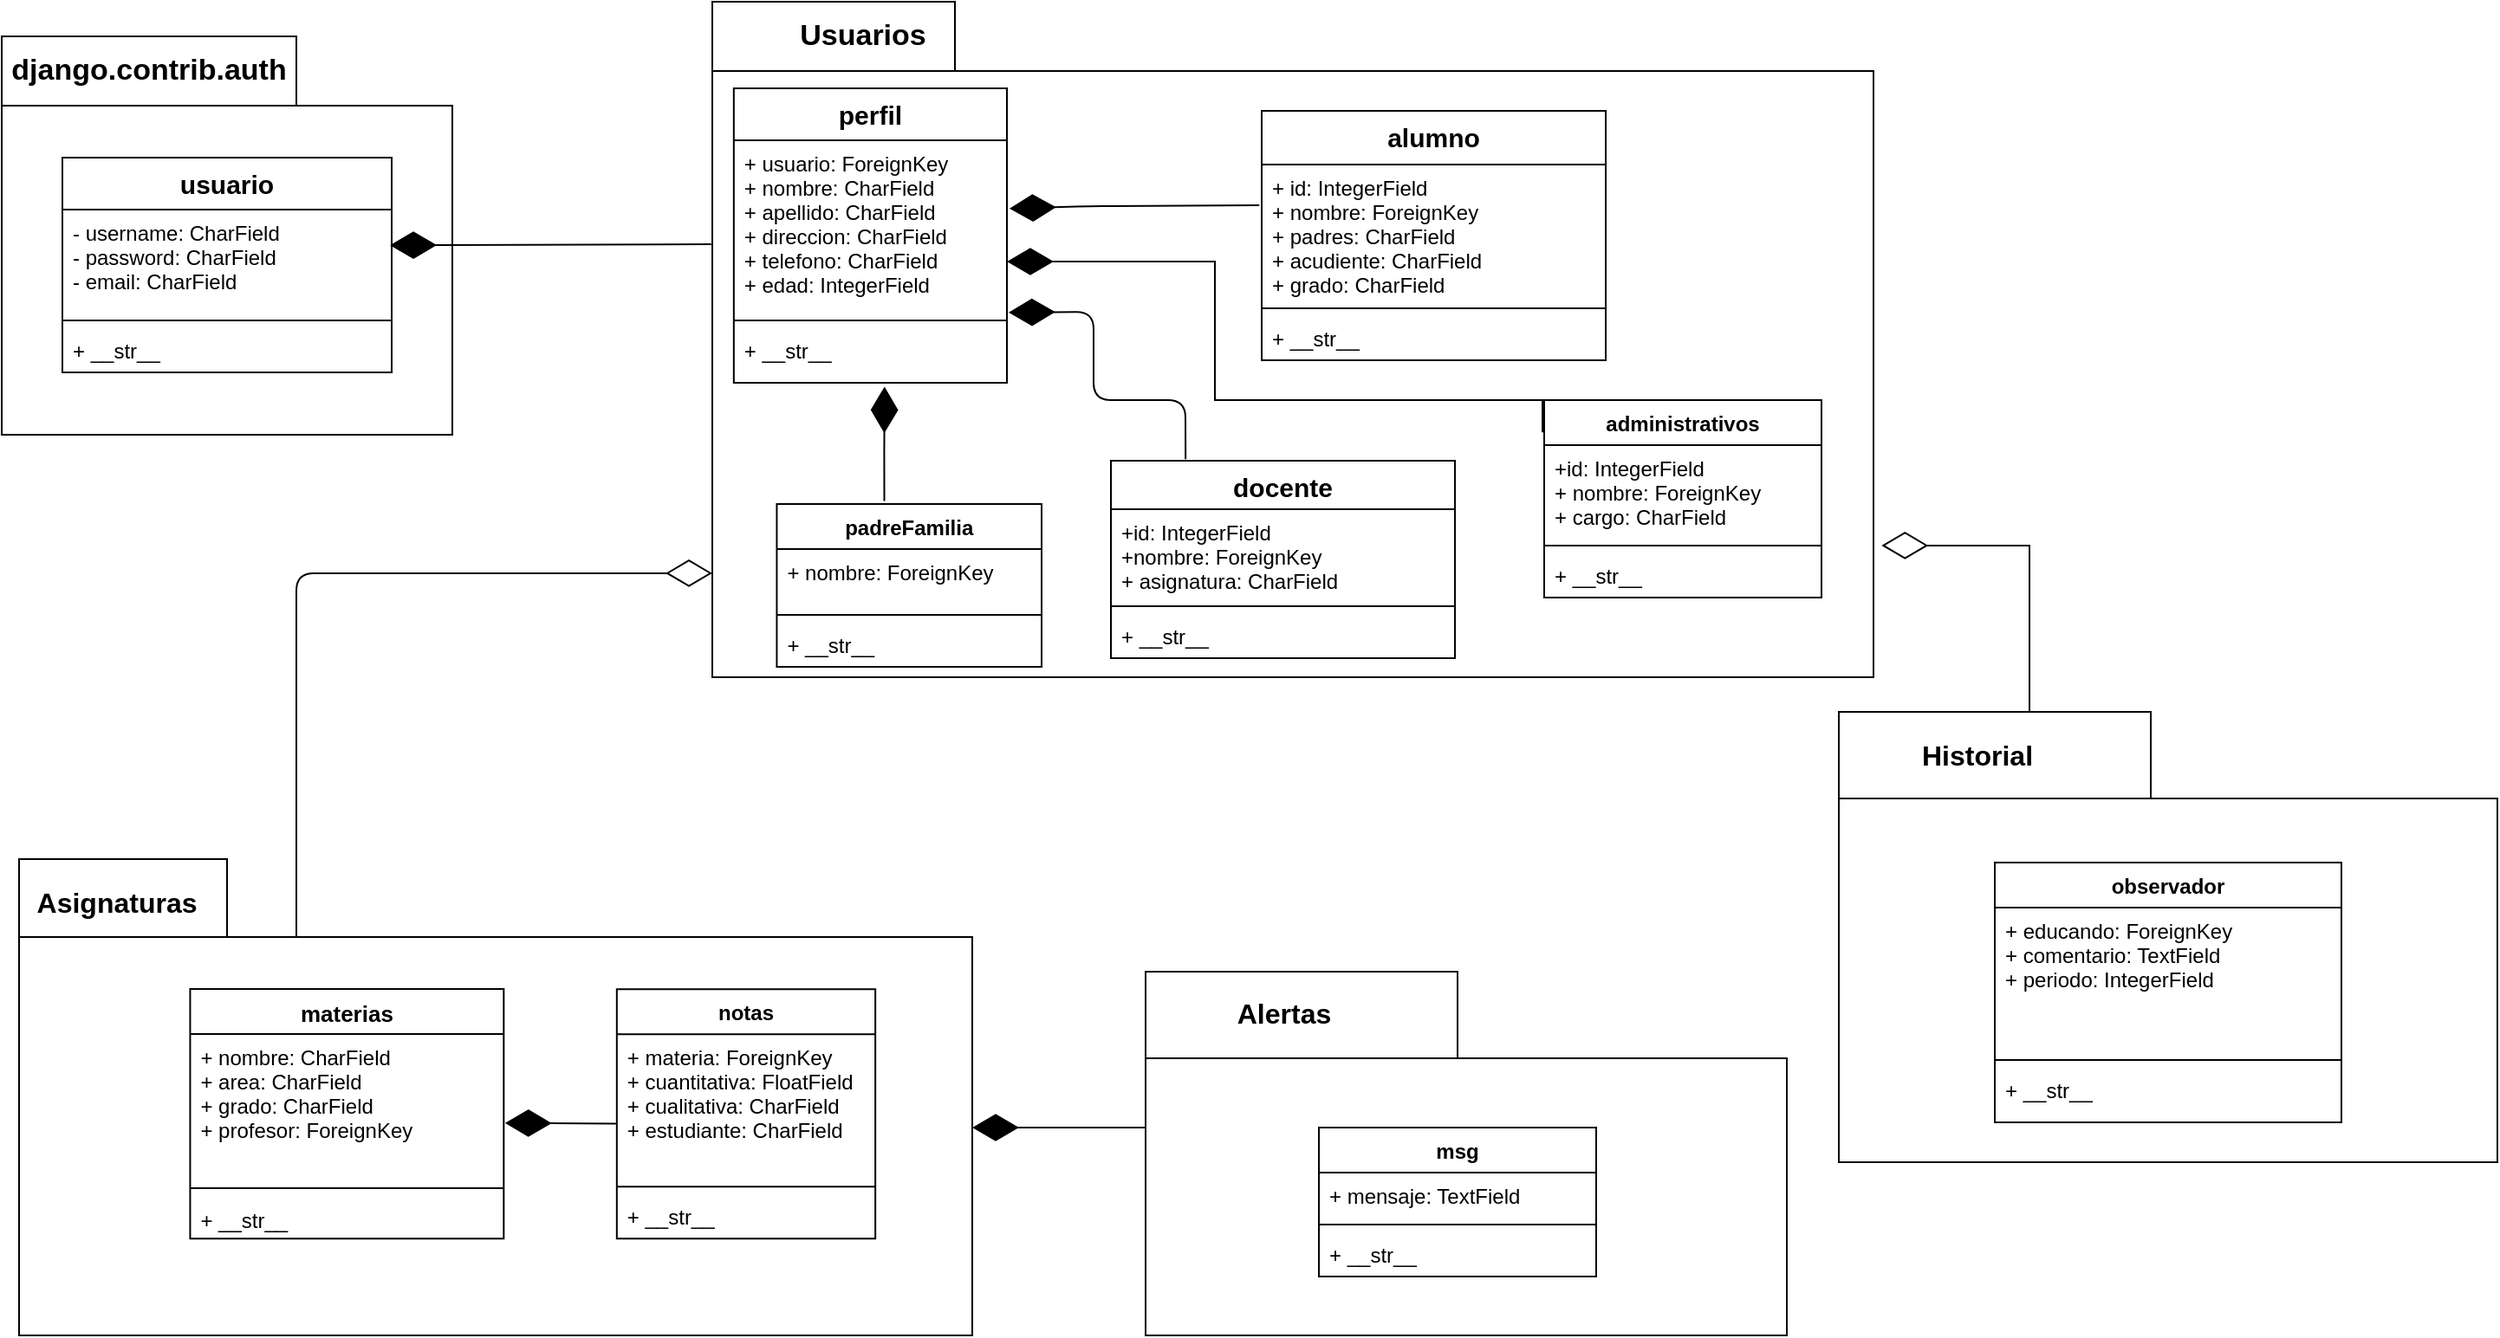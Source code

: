 <mxfile>
    <diagram id="-8NWkFbTctjerC9u7evy" name="Página-1">
        <mxGraphModel dx="492" dy="225" grid="1" gridSize="10" guides="1" tooltips="1" connect="1" arrows="1" fold="1" page="1" pageScale="1" pageWidth="827" pageHeight="1169" math="0" shadow="0">
            <root>
                <mxCell id="0"/>
                <mxCell id="1" parent="0"/>
                <mxCell id="IKMS28P7SB1SvwKWcjxu-27" value="" style="group" parent="1" vertex="1" connectable="0">
                    <mxGeometry x="70" y="110" width="260" height="230" as="geometry"/>
                </mxCell>
                <mxCell id="IKMS28P7SB1SvwKWcjxu-1" value="" style="shape=folder;fontStyle=1;spacingTop=10;tabWidth=170;tabHeight=40;tabPosition=left;html=1;" parent="IKMS28P7SB1SvwKWcjxu-27" vertex="1">
                    <mxGeometry width="260" height="230" as="geometry"/>
                </mxCell>
                <mxCell id="IKMS28P7SB1SvwKWcjxu-2" value="django.contrib.auth" style="text;html=1;strokeColor=none;fillColor=none;align=center;verticalAlign=middle;whiteSpace=wrap;rounded=0;fontSize=17;fontStyle=1" parent="IKMS28P7SB1SvwKWcjxu-27" vertex="1">
                    <mxGeometry x="10" y="10" width="150" height="20" as="geometry"/>
                </mxCell>
                <mxCell id="IKMS28P7SB1SvwKWcjxu-3" value="usuario" style="swimlane;fontStyle=1;align=center;verticalAlign=top;childLayout=stackLayout;horizontal=1;startSize=30;horizontalStack=0;resizeParent=1;resizeParentMax=0;resizeLast=0;collapsible=1;marginBottom=0;fontSize=15;" parent="IKMS28P7SB1SvwKWcjxu-27" vertex="1">
                    <mxGeometry x="35" y="70" width="190" height="124" as="geometry"/>
                </mxCell>
                <mxCell id="IKMS28P7SB1SvwKWcjxu-4" value="- username: CharField&#10;- password: CharField&#10;- email: CharField" style="text;strokeColor=none;fillColor=none;align=left;verticalAlign=top;spacingLeft=4;spacingRight=4;overflow=hidden;rotatable=0;points=[[0,0.5],[1,0.5]];portConstraint=eastwest;" parent="IKMS28P7SB1SvwKWcjxu-3" vertex="1">
                    <mxGeometry y="30" width="190" height="60" as="geometry"/>
                </mxCell>
                <mxCell id="IKMS28P7SB1SvwKWcjxu-5" value="" style="line;strokeWidth=1;fillColor=none;align=left;verticalAlign=middle;spacingTop=-1;spacingLeft=3;spacingRight=3;rotatable=0;labelPosition=right;points=[];portConstraint=eastwest;" parent="IKMS28P7SB1SvwKWcjxu-3" vertex="1">
                    <mxGeometry y="90" width="190" height="8" as="geometry"/>
                </mxCell>
                <mxCell id="IKMS28P7SB1SvwKWcjxu-6" value="+ __str__" style="text;strokeColor=none;fillColor=none;align=left;verticalAlign=top;spacingLeft=4;spacingRight=4;overflow=hidden;rotatable=0;points=[[0,0.5],[1,0.5]];portConstraint=eastwest;" parent="IKMS28P7SB1SvwKWcjxu-3" vertex="1">
                    <mxGeometry y="98" width="190" height="26" as="geometry"/>
                </mxCell>
                <mxCell id="IKMS28P7SB1SvwKWcjxu-28" value="" style="endArrow=diamondThin;endFill=1;endSize=24;html=1;fontSize=17;entryX=0.995;entryY=0.343;entryDx=0;entryDy=0;entryPerimeter=0;exitX=-0.001;exitY=0.359;exitDx=0;exitDy=0;exitPerimeter=0;" parent="1" source="IKMS28P7SB1SvwKWcjxu-7" target="IKMS28P7SB1SvwKWcjxu-4" edge="1">
                    <mxGeometry width="160" relative="1" as="geometry">
                        <mxPoint x="470" y="231" as="sourcePoint"/>
                        <mxPoint x="380" y="230" as="targetPoint"/>
                    </mxGeometry>
                </mxCell>
                <mxCell id="IKMS28P7SB1SvwKWcjxu-33" value="" style="group" parent="1" vertex="1" connectable="0">
                    <mxGeometry x="80" y="585" width="550" height="275" as="geometry"/>
                </mxCell>
                <mxCell id="IKMS28P7SB1SvwKWcjxu-34" value="" style="shape=folder;fontStyle=1;spacingTop=10;tabWidth=120;tabHeight=45;tabPosition=left;html=1;fontSize=17;" parent="IKMS28P7SB1SvwKWcjxu-33" vertex="1">
                    <mxGeometry width="550" height="275.0" as="geometry"/>
                </mxCell>
                <mxCell id="IKMS28P7SB1SvwKWcjxu-35" value="&lt;font style=&quot;font-size: 16px&quot;&gt;Asignaturas&lt;/font&gt;" style="text;html=1;strokeColor=none;fillColor=none;align=center;verticalAlign=middle;whiteSpace=wrap;rounded=0;fontSize=17;fontStyle=1" parent="IKMS28P7SB1SvwKWcjxu-33" vertex="1">
                    <mxGeometry x="0.0" y="14.995" width="112.821" height="22" as="geometry"/>
                </mxCell>
                <mxCell id="URBGPyLyDd7En4laUWbx-1" value="materias" style="swimlane;fontStyle=1;align=center;verticalAlign=top;childLayout=stackLayout;horizontal=1;startSize=26;horizontalStack=0;resizeParent=1;resizeParentMax=0;resizeLast=0;collapsible=1;marginBottom=0;fontSize=13;" parent="IKMS28P7SB1SvwKWcjxu-33" vertex="1">
                    <mxGeometry x="98.72" y="75" width="180.941" height="144.16" as="geometry"/>
                </mxCell>
                <mxCell id="URBGPyLyDd7En4laUWbx-2" value="+ nombre: CharField &#10;+ area: CharField&#10;+ grado: CharField&#10;+ profesor: ForeignKey" style="text;strokeColor=none;fillColor=none;align=left;verticalAlign=top;spacingLeft=4;spacingRight=4;overflow=hidden;rotatable=0;points=[[0,0.5],[1,0.5]];portConstraint=eastwest;" parent="URBGPyLyDd7En4laUWbx-1" vertex="1">
                    <mxGeometry y="26" width="180.941" height="84" as="geometry"/>
                </mxCell>
                <mxCell id="URBGPyLyDd7En4laUWbx-3" value="" style="line;strokeWidth=1;fillColor=none;align=left;verticalAlign=middle;spacingTop=-1;spacingLeft=3;spacingRight=3;rotatable=0;labelPosition=right;points=[];portConstraint=eastwest;" parent="URBGPyLyDd7En4laUWbx-1" vertex="1">
                    <mxGeometry y="110" width="180.941" height="10" as="geometry"/>
                </mxCell>
                <mxCell id="URBGPyLyDd7En4laUWbx-4" value="+ __str__" style="text;strokeColor=none;fillColor=none;align=left;verticalAlign=top;spacingLeft=4;spacingRight=4;overflow=hidden;rotatable=0;points=[[0,0.5],[1,0.5]];portConstraint=eastwest;" parent="URBGPyLyDd7En4laUWbx-1" vertex="1">
                    <mxGeometry y="120" width="180.941" height="24.16" as="geometry"/>
                </mxCell>
                <mxCell id="kD1UvT_tuJI7vPogcPwG-1" value="notas" style="swimlane;fontStyle=1;align=center;verticalAlign=top;childLayout=stackLayout;horizontal=1;startSize=26;horizontalStack=0;resizeParent=1;resizeParentMax=0;resizeLast=0;collapsible=1;marginBottom=0;" parent="IKMS28P7SB1SvwKWcjxu-33" vertex="1">
                    <mxGeometry x="344.915" y="75.16" width="149.153" height="144" as="geometry"/>
                </mxCell>
                <mxCell id="kD1UvT_tuJI7vPogcPwG-2" value="+ materia: ForeignKey&#10;+ cuantitativa: FloatField&#10;+ cualitativa: CharField&#10;+ estudiante: CharField" style="text;strokeColor=none;fillColor=none;align=left;verticalAlign=top;spacingLeft=4;spacingRight=4;overflow=hidden;rotatable=0;points=[[0,0.5],[1,0.5]];portConstraint=eastwest;" parent="kD1UvT_tuJI7vPogcPwG-1" vertex="1">
                    <mxGeometry y="26" width="149.153" height="84" as="geometry"/>
                </mxCell>
                <mxCell id="kD1UvT_tuJI7vPogcPwG-3" value="" style="line;strokeWidth=1;fillColor=none;align=left;verticalAlign=middle;spacingTop=-1;spacingLeft=3;spacingRight=3;rotatable=0;labelPosition=right;points=[];portConstraint=eastwest;" parent="kD1UvT_tuJI7vPogcPwG-1" vertex="1">
                    <mxGeometry y="110" width="149.153" height="8" as="geometry"/>
                </mxCell>
                <mxCell id="kD1UvT_tuJI7vPogcPwG-4" value="+ __str__" style="text;strokeColor=none;fillColor=none;align=left;verticalAlign=top;spacingLeft=4;spacingRight=4;overflow=hidden;rotatable=0;points=[[0,0.5],[1,0.5]];portConstraint=eastwest;" parent="kD1UvT_tuJI7vPogcPwG-1" vertex="1">
                    <mxGeometry y="118" width="149.153" height="26" as="geometry"/>
                </mxCell>
                <mxCell id="9JWD9ICUdN62RAVIAEHX-1" value="" style="endArrow=diamondThin;endFill=1;endSize=24;html=1;rounded=0;entryX=1.004;entryY=0.612;entryDx=0;entryDy=0;entryPerimeter=0;exitX=-0.003;exitY=0.614;exitDx=0;exitDy=0;exitPerimeter=0;" parent="IKMS28P7SB1SvwKWcjxu-33" source="kD1UvT_tuJI7vPogcPwG-2" target="URBGPyLyDd7En4laUWbx-2" edge="1">
                    <mxGeometry width="160" relative="1" as="geometry">
                        <mxPoint x="340" y="152" as="sourcePoint"/>
                        <mxPoint x="710" y="35" as="targetPoint"/>
                    </mxGeometry>
                </mxCell>
                <mxCell id="IKMS28P7SB1SvwKWcjxu-37" value="" style="endArrow=diamondThin;endFill=0;endSize=24;html=1;fontSize=17;entryX=0;entryY=0.846;entryDx=0;entryDy=0;entryPerimeter=0;" parent="1" target="IKMS28P7SB1SvwKWcjxu-7" edge="1">
                    <mxGeometry width="160" relative="1" as="geometry">
                        <mxPoint x="240" y="630" as="sourcePoint"/>
                        <mxPoint x="390" y="500" as="targetPoint"/>
                        <Array as="points">
                            <mxPoint x="240" y="420"/>
                        </Array>
                    </mxGeometry>
                </mxCell>
                <mxCell id="kD1UvT_tuJI7vPogcPwG-5" value="" style="shape=folder;fontStyle=1;spacingTop=10;tabWidth=180;tabHeight=50;tabPosition=left;html=1;" parent="1" vertex="1">
                    <mxGeometry x="1130" y="500" width="380" height="260" as="geometry"/>
                </mxCell>
                <mxCell id="kD1UvT_tuJI7vPogcPwG-6" value="Historial" style="text;html=1;strokeColor=none;fillColor=none;align=center;verticalAlign=middle;whiteSpace=wrap;rounded=0;fontSize=16;fontStyle=1" parent="1" vertex="1">
                    <mxGeometry x="1180" y="510" width="60" height="30" as="geometry"/>
                </mxCell>
                <mxCell id="kD1UvT_tuJI7vPogcPwG-7" value="observador" style="swimlane;fontStyle=1;align=center;verticalAlign=top;childLayout=stackLayout;horizontal=1;startSize=26;horizontalStack=0;resizeParent=1;resizeParentMax=0;resizeLast=0;collapsible=1;marginBottom=0;fontSize=12;" parent="1" vertex="1">
                    <mxGeometry x="1220" y="587" width="200" height="150" as="geometry"/>
                </mxCell>
                <mxCell id="kD1UvT_tuJI7vPogcPwG-8" value="+ educando: ForeignKey&#10;+ comentario: TextField&#10;+ periodo: IntegerField" style="text;strokeColor=none;fillColor=none;align=left;verticalAlign=top;spacingLeft=4;spacingRight=4;overflow=hidden;rotatable=0;points=[[0,0.5],[1,0.5]];portConstraint=eastwest;fontSize=12;" parent="kD1UvT_tuJI7vPogcPwG-7" vertex="1">
                    <mxGeometry y="26" width="200" height="84" as="geometry"/>
                </mxCell>
                <mxCell id="kD1UvT_tuJI7vPogcPwG-9" value="" style="line;strokeWidth=1;fillColor=none;align=left;verticalAlign=middle;spacingTop=-1;spacingLeft=3;spacingRight=3;rotatable=0;labelPosition=right;points=[];portConstraint=eastwest;fontSize=16;" parent="kD1UvT_tuJI7vPogcPwG-7" vertex="1">
                    <mxGeometry y="110" width="200" height="8" as="geometry"/>
                </mxCell>
                <mxCell id="kD1UvT_tuJI7vPogcPwG-10" value="+ __str__" style="text;strokeColor=none;fillColor=none;align=left;verticalAlign=top;spacingLeft=4;spacingRight=4;overflow=hidden;rotatable=0;points=[[0,0.5],[1,0.5]];portConstraint=eastwest;fontSize=12;" parent="kD1UvT_tuJI7vPogcPwG-7" vertex="1">
                    <mxGeometry y="118" width="200" height="32" as="geometry"/>
                </mxCell>
                <mxCell id="kD1UvT_tuJI7vPogcPwG-12" value="" style="endArrow=diamondThin;endFill=0;endSize=24;html=1;rounded=0;fontSize=16;edgeStyle=orthogonalEdgeStyle;exitX=0;exitY=0;exitDx=180;exitDy=0;exitPerimeter=0;entryX=1.007;entryY=0.805;entryDx=0;entryDy=0;entryPerimeter=0;" parent="1" source="kD1UvT_tuJI7vPogcPwG-5" target="IKMS28P7SB1SvwKWcjxu-7" edge="1">
                    <mxGeometry width="160" relative="1" as="geometry">
                        <mxPoint x="1230" y="420" as="sourcePoint"/>
                        <mxPoint x="1010" y="390" as="targetPoint"/>
                        <Array as="points">
                            <mxPoint x="1240" y="404"/>
                        </Array>
                    </mxGeometry>
                </mxCell>
                <mxCell id="zmOAIjBvkFk80DA4qa9m-2" value="" style="shape=folder;fontStyle=1;spacingTop=10;tabWidth=180;tabHeight=50;tabPosition=left;html=1;" parent="1" vertex="1">
                    <mxGeometry x="730" y="650" width="370" height="210" as="geometry"/>
                </mxCell>
                <mxCell id="zmOAIjBvkFk80DA4qa9m-3" value="&lt;font style=&quot;font-size: 16px&quot;&gt;&lt;b&gt;Alertas&lt;/b&gt;&lt;/font&gt;" style="text;html=1;strokeColor=none;fillColor=none;align=center;verticalAlign=middle;whiteSpace=wrap;rounded=0;fontSize=17;" parent="1" vertex="1">
                    <mxGeometry x="780" y="660" width="60" height="30" as="geometry"/>
                </mxCell>
                <mxCell id="7K9MtfhFR6tgaj340RUg-7" value="msg" style="swimlane;fontStyle=1;align=center;verticalAlign=top;childLayout=stackLayout;horizontal=1;startSize=26;horizontalStack=0;resizeParent=1;resizeParentMax=0;resizeLast=0;collapsible=1;marginBottom=0;" parent="1" vertex="1">
                    <mxGeometry x="830" y="740" width="160" height="86" as="geometry"/>
                </mxCell>
                <mxCell id="7K9MtfhFR6tgaj340RUg-8" value="+ mensaje: TextField" style="text;strokeColor=none;fillColor=none;align=left;verticalAlign=top;spacingLeft=4;spacingRight=4;overflow=hidden;rotatable=0;points=[[0,0.5],[1,0.5]];portConstraint=eastwest;" parent="7K9MtfhFR6tgaj340RUg-7" vertex="1">
                    <mxGeometry y="26" width="160" height="26" as="geometry"/>
                </mxCell>
                <mxCell id="7K9MtfhFR6tgaj340RUg-9" value="" style="line;strokeWidth=1;fillColor=none;align=left;verticalAlign=middle;spacingTop=-1;spacingLeft=3;spacingRight=3;rotatable=0;labelPosition=right;points=[];portConstraint=eastwest;" parent="7K9MtfhFR6tgaj340RUg-7" vertex="1">
                    <mxGeometry y="52" width="160" height="8" as="geometry"/>
                </mxCell>
                <mxCell id="7K9MtfhFR6tgaj340RUg-10" value="+ __str__" style="text;strokeColor=none;fillColor=none;align=left;verticalAlign=top;spacingLeft=4;spacingRight=4;overflow=hidden;rotatable=0;points=[[0,0.5],[1,0.5]];portConstraint=eastwest;" parent="7K9MtfhFR6tgaj340RUg-7" vertex="1">
                    <mxGeometry y="60" width="160" height="26" as="geometry"/>
                </mxCell>
                <mxCell id="IKMS28P7SB1SvwKWcjxu-26" value="" style="group" parent="1" vertex="1" connectable="0">
                    <mxGeometry x="480" y="90" width="670" height="390" as="geometry"/>
                </mxCell>
                <mxCell id="IKMS28P7SB1SvwKWcjxu-7" value="" style="shape=folder;fontStyle=1;spacingTop=10;tabWidth=140;tabHeight=40;tabPosition=left;html=1;fontSize=17;" parent="IKMS28P7SB1SvwKWcjxu-26" vertex="1">
                    <mxGeometry width="670" height="390" as="geometry"/>
                </mxCell>
                <mxCell id="IKMS28P7SB1SvwKWcjxu-8" value="Usuarios" style="text;html=1;strokeColor=none;fillColor=none;align=center;verticalAlign=middle;whiteSpace=wrap;rounded=0;fontSize=17;fontStyle=1" parent="IKMS28P7SB1SvwKWcjxu-26" vertex="1">
                    <mxGeometry x="62.037" y="10" width="49.63" height="20" as="geometry"/>
                </mxCell>
                <mxCell id="IKMS28P7SB1SvwKWcjxu-10" value="perfil" style="swimlane;fontStyle=1;align=center;verticalAlign=top;childLayout=stackLayout;horizontal=1;startSize=30;horizontalStack=0;resizeParent=1;resizeParentMax=0;resizeLast=0;collapsible=1;marginBottom=0;fontSize=15;" parent="IKMS28P7SB1SvwKWcjxu-26" vertex="1">
                    <mxGeometry x="12.41" y="50" width="157.59" height="170" as="geometry">
                        <mxRectangle x="410" y="320" width="70" height="30" as="alternateBounds"/>
                    </mxGeometry>
                </mxCell>
                <mxCell id="IKMS28P7SB1SvwKWcjxu-11" value="+ usuario: ForeignKey&#10;+ nombre: CharField&#10;+ apellido: CharField&#10;+ direccion: CharField&#10;+ telefono: CharField&#10;+ edad: IntegerField" style="text;strokeColor=none;fillColor=none;align=left;verticalAlign=top;spacingLeft=4;spacingRight=4;overflow=hidden;rotatable=0;points=[[0,0.5],[1,0.5]];portConstraint=eastwest;" parent="IKMS28P7SB1SvwKWcjxu-10" vertex="1">
                    <mxGeometry y="30" width="157.59" height="100" as="geometry"/>
                </mxCell>
                <mxCell id="IKMS28P7SB1SvwKWcjxu-12" value="" style="line;strokeWidth=1;fillColor=none;align=left;verticalAlign=middle;spacingTop=-1;spacingLeft=3;spacingRight=3;rotatable=0;labelPosition=right;points=[];portConstraint=eastwest;" parent="IKMS28P7SB1SvwKWcjxu-10" vertex="1">
                    <mxGeometry y="130" width="157.59" height="8" as="geometry"/>
                </mxCell>
                <mxCell id="IKMS28P7SB1SvwKWcjxu-13" value="+ __str__" style="text;strokeColor=none;fillColor=none;align=left;verticalAlign=top;spacingLeft=4;spacingRight=4;overflow=hidden;rotatable=0;points=[[0,0.5],[1,0.5]];portConstraint=eastwest;" parent="IKMS28P7SB1SvwKWcjxu-10" vertex="1">
                    <mxGeometry y="138" width="157.59" height="32" as="geometry"/>
                </mxCell>
                <mxCell id="IKMS28P7SB1SvwKWcjxu-14" value="alumno" style="swimlane;fontStyle=1;align=center;verticalAlign=top;childLayout=stackLayout;horizontal=1;startSize=31;horizontalStack=0;resizeParent=1;resizeParentMax=0;resizeLast=0;collapsible=1;marginBottom=0;fontSize=15;" parent="IKMS28P7SB1SvwKWcjxu-26" vertex="1">
                    <mxGeometry x="317.003" y="63" width="198.519" height="144" as="geometry"/>
                </mxCell>
                <mxCell id="IKMS28P7SB1SvwKWcjxu-15" value="+ id: IntegerField&#10;+ nombre: ForeignKey&#10;+ padres: CharField&#10;+ acudiente: CharField&#10;+ grado: CharField" style="text;strokeColor=none;fillColor=none;align=left;verticalAlign=top;spacingLeft=4;spacingRight=4;overflow=hidden;rotatable=0;points=[[0,0.5],[1,0.5]];portConstraint=eastwest;" parent="IKMS28P7SB1SvwKWcjxu-14" vertex="1">
                    <mxGeometry y="31" width="198.519" height="79" as="geometry"/>
                </mxCell>
                <mxCell id="IKMS28P7SB1SvwKWcjxu-16" value="" style="line;strokeWidth=1;fillColor=none;align=left;verticalAlign=middle;spacingTop=-1;spacingLeft=3;spacingRight=3;rotatable=0;labelPosition=right;points=[];portConstraint=eastwest;" parent="IKMS28P7SB1SvwKWcjxu-14" vertex="1">
                    <mxGeometry y="110" width="198.519" height="8" as="geometry"/>
                </mxCell>
                <mxCell id="IKMS28P7SB1SvwKWcjxu-17" value="+ __str__" style="text;strokeColor=none;fillColor=none;align=left;verticalAlign=top;spacingLeft=4;spacingRight=4;overflow=hidden;rotatable=0;points=[[0,0.5],[1,0.5]];portConstraint=eastwest;" parent="IKMS28P7SB1SvwKWcjxu-14" vertex="1">
                    <mxGeometry y="118" width="198.519" height="26" as="geometry"/>
                </mxCell>
                <mxCell id="IKMS28P7SB1SvwKWcjxu-24" value="" style="endArrow=diamondThin;endFill=1;endSize=24;html=1;fontSize=17;exitX=-0.007;exitY=0.298;exitDx=0;exitDy=0;exitPerimeter=0;entryX=1.009;entryY=0.394;entryDx=0;entryDy=0;entryPerimeter=0;" parent="IKMS28P7SB1SvwKWcjxu-26" source="IKMS28P7SB1SvwKWcjxu-15" target="IKMS28P7SB1SvwKWcjxu-11" edge="1">
                    <mxGeometry width="160" relative="1" as="geometry">
                        <mxPoint x="24.815" y="320" as="sourcePoint"/>
                        <mxPoint x="200" y="118" as="targetPoint"/>
                        <Array as="points">
                            <mxPoint x="220" y="118"/>
                        </Array>
                    </mxGeometry>
                </mxCell>
                <mxCell id="IKMS28P7SB1SvwKWcjxu-25" value="" style="endArrow=diamondThin;endFill=1;endSize=24;html=1;fontSize=17;exitX=0.217;exitY=-0.008;exitDx=0;exitDy=0;exitPerimeter=0;entryX=1.006;entryY=0.994;entryDx=0;entryDy=0;entryPerimeter=0;" parent="IKMS28P7SB1SvwKWcjxu-26" source="IKMS28P7SB1SvwKWcjxu-19" target="IKMS28P7SB1SvwKWcjxu-11" edge="1">
                    <mxGeometry width="160" relative="1" as="geometry">
                        <mxPoint x="366.019" y="250" as="sourcePoint"/>
                        <mxPoint x="200" y="179" as="targetPoint"/>
                        <Array as="points">
                            <mxPoint x="272.963" y="230"/>
                            <mxPoint x="220" y="230"/>
                            <mxPoint x="220" y="179"/>
                        </Array>
                    </mxGeometry>
                </mxCell>
                <mxCell id="7K9MtfhFR6tgaj340RUg-2" value="padreFamilia" style="swimlane;fontStyle=1;align=center;verticalAlign=top;childLayout=stackLayout;horizontal=1;startSize=26;horizontalStack=0;resizeParent=1;resizeParentMax=0;resizeLast=0;collapsible=1;marginBottom=0;" parent="IKMS28P7SB1SvwKWcjxu-26" vertex="1">
                    <mxGeometry x="37.22" y="290" width="152.78" height="94" as="geometry"/>
                </mxCell>
                <mxCell id="7K9MtfhFR6tgaj340RUg-3" value="+ nombre: ForeignKey" style="text;strokeColor=none;fillColor=none;align=left;verticalAlign=top;spacingLeft=4;spacingRight=4;overflow=hidden;rotatable=0;points=[[0,0.5],[1,0.5]];portConstraint=eastwest;" parent="7K9MtfhFR6tgaj340RUg-2" vertex="1">
                    <mxGeometry y="26" width="152.78" height="34" as="geometry"/>
                </mxCell>
                <mxCell id="7K9MtfhFR6tgaj340RUg-4" value="" style="line;strokeWidth=1;fillColor=none;align=left;verticalAlign=middle;spacingTop=-1;spacingLeft=3;spacingRight=3;rotatable=0;labelPosition=right;points=[];portConstraint=eastwest;" parent="7K9MtfhFR6tgaj340RUg-2" vertex="1">
                    <mxGeometry y="60" width="152.78" height="8" as="geometry"/>
                </mxCell>
                <mxCell id="7K9MtfhFR6tgaj340RUg-5" value="+ __str__" style="text;strokeColor=none;fillColor=none;align=left;verticalAlign=top;spacingLeft=4;spacingRight=4;overflow=hidden;rotatable=0;points=[[0,0.5],[1,0.5]];portConstraint=eastwest;" parent="7K9MtfhFR6tgaj340RUg-2" vertex="1">
                    <mxGeometry y="68" width="152.78" height="26" as="geometry"/>
                </mxCell>
                <mxCell id="7K9MtfhFR6tgaj340RUg-6" value="" style="endArrow=diamondThin;endFill=1;endSize=24;html=1;rounded=0;edgeStyle=orthogonalEdgeStyle;exitX=0.406;exitY=-0.019;exitDx=0;exitDy=0;exitPerimeter=0;entryX=0.552;entryY=1.069;entryDx=0;entryDy=0;entryPerimeter=0;" parent="IKMS28P7SB1SvwKWcjxu-26" source="7K9MtfhFR6tgaj340RUg-2" target="IKMS28P7SB1SvwKWcjxu-13" edge="1">
                    <mxGeometry width="160" relative="1" as="geometry">
                        <mxPoint x="-12.407" y="240" as="sourcePoint"/>
                        <mxPoint x="149" y="260" as="targetPoint"/>
                        <Array as="points">
                            <mxPoint x="99" y="260"/>
                            <mxPoint x="99" y="260"/>
                        </Array>
                    </mxGeometry>
                </mxCell>
                <mxCell id="IKMS28P7SB1SvwKWcjxu-19" value="docente" style="swimlane;fontStyle=1;align=center;verticalAlign=top;childLayout=stackLayout;horizontal=1;startSize=28;horizontalStack=0;resizeParent=1;resizeParentMax=0;resizeLast=0;collapsible=1;marginBottom=0;fontSize=15;" parent="IKMS28P7SB1SvwKWcjxu-26" vertex="1">
                    <mxGeometry x="230.003" y="265" width="198.52" height="114" as="geometry"/>
                </mxCell>
                <mxCell id="IKMS28P7SB1SvwKWcjxu-20" value="+id: IntegerField&#10;+nombre: ForeignKey&#10;+ asignatura: CharField&#10;" style="text;strokeColor=none;fillColor=none;align=left;verticalAlign=top;spacingLeft=4;spacingRight=4;overflow=hidden;rotatable=0;points=[[0,0.5],[1,0.5]];portConstraint=eastwest;" parent="IKMS28P7SB1SvwKWcjxu-19" vertex="1">
                    <mxGeometry y="28" width="198.52" height="52" as="geometry"/>
                </mxCell>
                <mxCell id="IKMS28P7SB1SvwKWcjxu-21" value="" style="line;strokeWidth=1;fillColor=none;align=left;verticalAlign=middle;spacingTop=-1;spacingLeft=3;spacingRight=3;rotatable=0;labelPosition=right;points=[];portConstraint=eastwest;" parent="IKMS28P7SB1SvwKWcjxu-19" vertex="1">
                    <mxGeometry y="80" width="198.52" height="8" as="geometry"/>
                </mxCell>
                <mxCell id="IKMS28P7SB1SvwKWcjxu-22" value="+ __str__" style="text;strokeColor=none;fillColor=none;align=left;verticalAlign=top;spacingLeft=4;spacingRight=4;overflow=hidden;rotatable=0;points=[[0,0.5],[1,0.5]];portConstraint=eastwest;" parent="IKMS28P7SB1SvwKWcjxu-19" vertex="1">
                    <mxGeometry y="88" width="198.52" height="26" as="geometry"/>
                </mxCell>
                <mxCell id="7K9MtfhFR6tgaj340RUg-11" value="administrativos" style="swimlane;fontStyle=1;align=center;verticalAlign=top;childLayout=stackLayout;horizontal=1;startSize=26;horizontalStack=0;resizeParent=1;resizeParentMax=0;resizeLast=0;collapsible=1;marginBottom=0;" parent="IKMS28P7SB1SvwKWcjxu-26" vertex="1">
                    <mxGeometry x="480" y="230" width="160" height="114" as="geometry"/>
                </mxCell>
                <mxCell id="7K9MtfhFR6tgaj340RUg-12" value="+id: IntegerField&#10;+ nombre: ForeignKey&#10;+ cargo: CharField&#10;" style="text;strokeColor=none;fillColor=none;align=left;verticalAlign=top;spacingLeft=4;spacingRight=4;overflow=hidden;rotatable=0;points=[[0,0.5],[1,0.5]];portConstraint=eastwest;" parent="7K9MtfhFR6tgaj340RUg-11" vertex="1">
                    <mxGeometry y="26" width="160" height="54" as="geometry"/>
                </mxCell>
                <mxCell id="7K9MtfhFR6tgaj340RUg-13" value="" style="line;strokeWidth=1;fillColor=none;align=left;verticalAlign=middle;spacingTop=-1;spacingLeft=3;spacingRight=3;rotatable=0;labelPosition=right;points=[];portConstraint=eastwest;" parent="7K9MtfhFR6tgaj340RUg-11" vertex="1">
                    <mxGeometry y="80" width="160" height="8" as="geometry"/>
                </mxCell>
                <mxCell id="7K9MtfhFR6tgaj340RUg-14" value="+ __str__" style="text;strokeColor=none;fillColor=none;align=left;verticalAlign=top;spacingLeft=4;spacingRight=4;overflow=hidden;rotatable=0;points=[[0,0.5],[1,0.5]];portConstraint=eastwest;" parent="7K9MtfhFR6tgaj340RUg-11" vertex="1">
                    <mxGeometry y="88" width="160" height="26" as="geometry"/>
                </mxCell>
                <mxCell id="7K9MtfhFR6tgaj340RUg-19" value="" style="endArrow=diamondThin;endFill=1;endSize=24;html=1;rounded=0;edgeStyle=orthogonalEdgeStyle;exitX=-0.006;exitY=0.163;exitDx=0;exitDy=0;exitPerimeter=0;" parent="IKMS28P7SB1SvwKWcjxu-26" source="7K9MtfhFR6tgaj340RUg-11" target="IKMS28P7SB1SvwKWcjxu-11" edge="1">
                    <mxGeometry width="160" relative="1" as="geometry">
                        <mxPoint x="100" y="150" as="sourcePoint"/>
                        <mxPoint x="200" y="150" as="targetPoint"/>
                        <Array as="points">
                            <mxPoint x="479" y="230"/>
                            <mxPoint x="290" y="230"/>
                            <mxPoint x="290" y="150"/>
                        </Array>
                    </mxGeometry>
                </mxCell>
                <mxCell id="9JWD9ICUdN62RAVIAEHX-2" value="" style="endArrow=diamondThin;endFill=1;endSize=24;html=1;rounded=0;exitX=0;exitY=0;exitDx=0;exitDy=90;exitPerimeter=0;" parent="1" source="zmOAIjBvkFk80DA4qa9m-2" edge="1">
                    <mxGeometry width="160" relative="1" as="geometry">
                        <mxPoint x="630" y="550" as="sourcePoint"/>
                        <mxPoint x="630" y="740" as="targetPoint"/>
                    </mxGeometry>
                </mxCell>
            </root>
        </mxGraphModel>
    </diagram>
</mxfile>